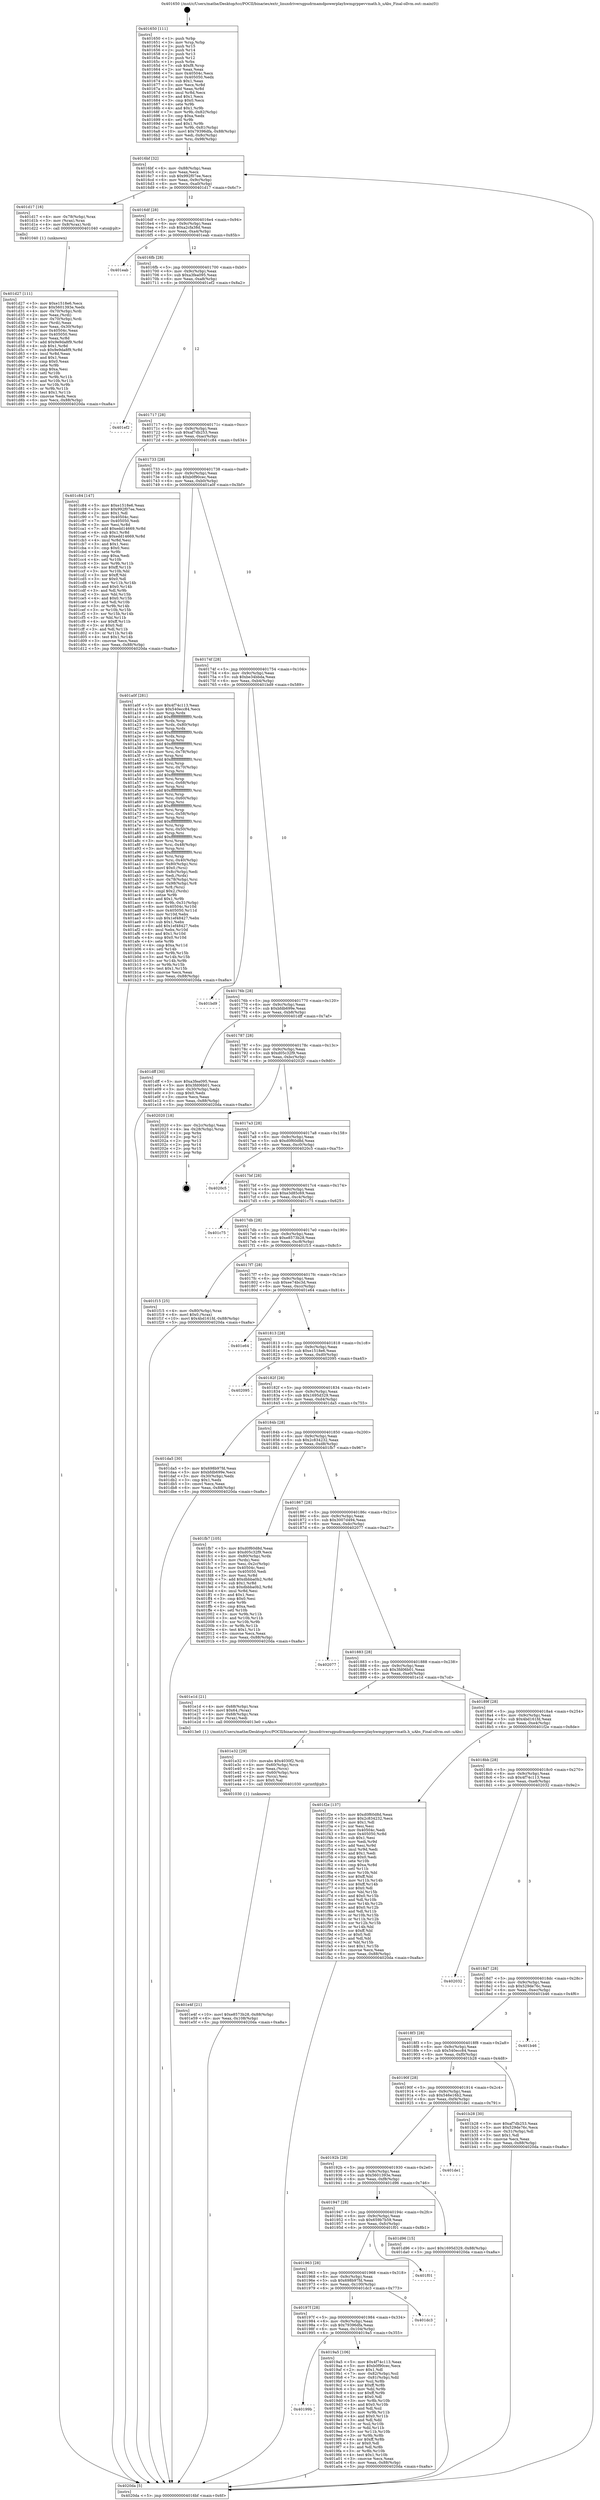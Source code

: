 digraph "0x401650" {
  label = "0x401650 (/mnt/c/Users/mathe/Desktop/tcc/POCII/binaries/extr_linuxdriversgpudrmamdpowerplayhwmgrppevvmath.h_uAbs_Final-ollvm.out::main(0))"
  labelloc = "t"
  node[shape=record]

  Entry [label="",width=0.3,height=0.3,shape=circle,fillcolor=black,style=filled]
  "0x4016bf" [label="{
     0x4016bf [32]\l
     | [instrs]\l
     &nbsp;&nbsp;0x4016bf \<+6\>: mov -0x88(%rbp),%eax\l
     &nbsp;&nbsp;0x4016c5 \<+2\>: mov %eax,%ecx\l
     &nbsp;&nbsp;0x4016c7 \<+6\>: sub $0x992f07ee,%ecx\l
     &nbsp;&nbsp;0x4016cd \<+6\>: mov %eax,-0x9c(%rbp)\l
     &nbsp;&nbsp;0x4016d3 \<+6\>: mov %ecx,-0xa0(%rbp)\l
     &nbsp;&nbsp;0x4016d9 \<+6\>: je 0000000000401d17 \<main+0x6c7\>\l
  }"]
  "0x401d17" [label="{
     0x401d17 [16]\l
     | [instrs]\l
     &nbsp;&nbsp;0x401d17 \<+4\>: mov -0x78(%rbp),%rax\l
     &nbsp;&nbsp;0x401d1b \<+3\>: mov (%rax),%rax\l
     &nbsp;&nbsp;0x401d1e \<+4\>: mov 0x8(%rax),%rdi\l
     &nbsp;&nbsp;0x401d22 \<+5\>: call 0000000000401040 \<atoi@plt\>\l
     | [calls]\l
     &nbsp;&nbsp;0x401040 \{1\} (unknown)\l
  }"]
  "0x4016df" [label="{
     0x4016df [28]\l
     | [instrs]\l
     &nbsp;&nbsp;0x4016df \<+5\>: jmp 00000000004016e4 \<main+0x94\>\l
     &nbsp;&nbsp;0x4016e4 \<+6\>: mov -0x9c(%rbp),%eax\l
     &nbsp;&nbsp;0x4016ea \<+5\>: sub $0xa2cfa38d,%eax\l
     &nbsp;&nbsp;0x4016ef \<+6\>: mov %eax,-0xa4(%rbp)\l
     &nbsp;&nbsp;0x4016f5 \<+6\>: je 0000000000401eab \<main+0x85b\>\l
  }"]
  Exit [label="",width=0.3,height=0.3,shape=circle,fillcolor=black,style=filled,peripheries=2]
  "0x401eab" [label="{
     0x401eab\l
  }", style=dashed]
  "0x4016fb" [label="{
     0x4016fb [28]\l
     | [instrs]\l
     &nbsp;&nbsp;0x4016fb \<+5\>: jmp 0000000000401700 \<main+0xb0\>\l
     &nbsp;&nbsp;0x401700 \<+6\>: mov -0x9c(%rbp),%eax\l
     &nbsp;&nbsp;0x401706 \<+5\>: sub $0xa3fea095,%eax\l
     &nbsp;&nbsp;0x40170b \<+6\>: mov %eax,-0xa8(%rbp)\l
     &nbsp;&nbsp;0x401711 \<+6\>: je 0000000000401ef2 \<main+0x8a2\>\l
  }"]
  "0x401e4f" [label="{
     0x401e4f [21]\l
     | [instrs]\l
     &nbsp;&nbsp;0x401e4f \<+10\>: movl $0xe8573b28,-0x88(%rbp)\l
     &nbsp;&nbsp;0x401e59 \<+6\>: mov %eax,-0x108(%rbp)\l
     &nbsp;&nbsp;0x401e5f \<+5\>: jmp 00000000004020da \<main+0xa8a\>\l
  }"]
  "0x401ef2" [label="{
     0x401ef2\l
  }", style=dashed]
  "0x401717" [label="{
     0x401717 [28]\l
     | [instrs]\l
     &nbsp;&nbsp;0x401717 \<+5\>: jmp 000000000040171c \<main+0xcc\>\l
     &nbsp;&nbsp;0x40171c \<+6\>: mov -0x9c(%rbp),%eax\l
     &nbsp;&nbsp;0x401722 \<+5\>: sub $0xaf7db253,%eax\l
     &nbsp;&nbsp;0x401727 \<+6\>: mov %eax,-0xac(%rbp)\l
     &nbsp;&nbsp;0x40172d \<+6\>: je 0000000000401c84 \<main+0x634\>\l
  }"]
  "0x401e32" [label="{
     0x401e32 [29]\l
     | [instrs]\l
     &nbsp;&nbsp;0x401e32 \<+10\>: movabs $0x4030f2,%rdi\l
     &nbsp;&nbsp;0x401e3c \<+4\>: mov -0x60(%rbp),%rcx\l
     &nbsp;&nbsp;0x401e40 \<+2\>: mov %eax,(%rcx)\l
     &nbsp;&nbsp;0x401e42 \<+4\>: mov -0x60(%rbp),%rcx\l
     &nbsp;&nbsp;0x401e46 \<+2\>: mov (%rcx),%esi\l
     &nbsp;&nbsp;0x401e48 \<+2\>: mov $0x0,%al\l
     &nbsp;&nbsp;0x401e4a \<+5\>: call 0000000000401030 \<printf@plt\>\l
     | [calls]\l
     &nbsp;&nbsp;0x401030 \{1\} (unknown)\l
  }"]
  "0x401c84" [label="{
     0x401c84 [147]\l
     | [instrs]\l
     &nbsp;&nbsp;0x401c84 \<+5\>: mov $0xe1518e6,%eax\l
     &nbsp;&nbsp;0x401c89 \<+5\>: mov $0x992f07ee,%ecx\l
     &nbsp;&nbsp;0x401c8e \<+2\>: mov $0x1,%dl\l
     &nbsp;&nbsp;0x401c90 \<+7\>: mov 0x40504c,%esi\l
     &nbsp;&nbsp;0x401c97 \<+7\>: mov 0x405050,%edi\l
     &nbsp;&nbsp;0x401c9e \<+3\>: mov %esi,%r8d\l
     &nbsp;&nbsp;0x401ca1 \<+7\>: add $0xedd14669,%r8d\l
     &nbsp;&nbsp;0x401ca8 \<+4\>: sub $0x1,%r8d\l
     &nbsp;&nbsp;0x401cac \<+7\>: sub $0xedd14669,%r8d\l
     &nbsp;&nbsp;0x401cb3 \<+4\>: imul %r8d,%esi\l
     &nbsp;&nbsp;0x401cb7 \<+3\>: and $0x1,%esi\l
     &nbsp;&nbsp;0x401cba \<+3\>: cmp $0x0,%esi\l
     &nbsp;&nbsp;0x401cbd \<+4\>: sete %r9b\l
     &nbsp;&nbsp;0x401cc1 \<+3\>: cmp $0xa,%edi\l
     &nbsp;&nbsp;0x401cc4 \<+4\>: setl %r10b\l
     &nbsp;&nbsp;0x401cc8 \<+3\>: mov %r9b,%r11b\l
     &nbsp;&nbsp;0x401ccb \<+4\>: xor $0xff,%r11b\l
     &nbsp;&nbsp;0x401ccf \<+3\>: mov %r10b,%bl\l
     &nbsp;&nbsp;0x401cd2 \<+3\>: xor $0xff,%bl\l
     &nbsp;&nbsp;0x401cd5 \<+3\>: xor $0x0,%dl\l
     &nbsp;&nbsp;0x401cd8 \<+3\>: mov %r11b,%r14b\l
     &nbsp;&nbsp;0x401cdb \<+4\>: and $0x0,%r14b\l
     &nbsp;&nbsp;0x401cdf \<+3\>: and %dl,%r9b\l
     &nbsp;&nbsp;0x401ce2 \<+3\>: mov %bl,%r15b\l
     &nbsp;&nbsp;0x401ce5 \<+4\>: and $0x0,%r15b\l
     &nbsp;&nbsp;0x401ce9 \<+3\>: and %dl,%r10b\l
     &nbsp;&nbsp;0x401cec \<+3\>: or %r9b,%r14b\l
     &nbsp;&nbsp;0x401cef \<+3\>: or %r10b,%r15b\l
     &nbsp;&nbsp;0x401cf2 \<+3\>: xor %r15b,%r14b\l
     &nbsp;&nbsp;0x401cf5 \<+3\>: or %bl,%r11b\l
     &nbsp;&nbsp;0x401cf8 \<+4\>: xor $0xff,%r11b\l
     &nbsp;&nbsp;0x401cfc \<+3\>: or $0x0,%dl\l
     &nbsp;&nbsp;0x401cff \<+3\>: and %dl,%r11b\l
     &nbsp;&nbsp;0x401d02 \<+3\>: or %r11b,%r14b\l
     &nbsp;&nbsp;0x401d05 \<+4\>: test $0x1,%r14b\l
     &nbsp;&nbsp;0x401d09 \<+3\>: cmovne %ecx,%eax\l
     &nbsp;&nbsp;0x401d0c \<+6\>: mov %eax,-0x88(%rbp)\l
     &nbsp;&nbsp;0x401d12 \<+5\>: jmp 00000000004020da \<main+0xa8a\>\l
  }"]
  "0x401733" [label="{
     0x401733 [28]\l
     | [instrs]\l
     &nbsp;&nbsp;0x401733 \<+5\>: jmp 0000000000401738 \<main+0xe8\>\l
     &nbsp;&nbsp;0x401738 \<+6\>: mov -0x9c(%rbp),%eax\l
     &nbsp;&nbsp;0x40173e \<+5\>: sub $0xb0f90cec,%eax\l
     &nbsp;&nbsp;0x401743 \<+6\>: mov %eax,-0xb0(%rbp)\l
     &nbsp;&nbsp;0x401749 \<+6\>: je 0000000000401a0f \<main+0x3bf\>\l
  }"]
  "0x401d27" [label="{
     0x401d27 [111]\l
     | [instrs]\l
     &nbsp;&nbsp;0x401d27 \<+5\>: mov $0xe1518e6,%ecx\l
     &nbsp;&nbsp;0x401d2c \<+5\>: mov $0x5601393e,%edx\l
     &nbsp;&nbsp;0x401d31 \<+4\>: mov -0x70(%rbp),%rdi\l
     &nbsp;&nbsp;0x401d35 \<+2\>: mov %eax,(%rdi)\l
     &nbsp;&nbsp;0x401d37 \<+4\>: mov -0x70(%rbp),%rdi\l
     &nbsp;&nbsp;0x401d3b \<+2\>: mov (%rdi),%eax\l
     &nbsp;&nbsp;0x401d3d \<+3\>: mov %eax,-0x30(%rbp)\l
     &nbsp;&nbsp;0x401d40 \<+7\>: mov 0x40504c,%eax\l
     &nbsp;&nbsp;0x401d47 \<+7\>: mov 0x405050,%esi\l
     &nbsp;&nbsp;0x401d4e \<+3\>: mov %eax,%r8d\l
     &nbsp;&nbsp;0x401d51 \<+7\>: add $0x9e9da8f9,%r8d\l
     &nbsp;&nbsp;0x401d58 \<+4\>: sub $0x1,%r8d\l
     &nbsp;&nbsp;0x401d5c \<+7\>: sub $0x9e9da8f9,%r8d\l
     &nbsp;&nbsp;0x401d63 \<+4\>: imul %r8d,%eax\l
     &nbsp;&nbsp;0x401d67 \<+3\>: and $0x1,%eax\l
     &nbsp;&nbsp;0x401d6a \<+3\>: cmp $0x0,%eax\l
     &nbsp;&nbsp;0x401d6d \<+4\>: sete %r9b\l
     &nbsp;&nbsp;0x401d71 \<+3\>: cmp $0xa,%esi\l
     &nbsp;&nbsp;0x401d74 \<+4\>: setl %r10b\l
     &nbsp;&nbsp;0x401d78 \<+3\>: mov %r9b,%r11b\l
     &nbsp;&nbsp;0x401d7b \<+3\>: and %r10b,%r11b\l
     &nbsp;&nbsp;0x401d7e \<+3\>: xor %r10b,%r9b\l
     &nbsp;&nbsp;0x401d81 \<+3\>: or %r9b,%r11b\l
     &nbsp;&nbsp;0x401d84 \<+4\>: test $0x1,%r11b\l
     &nbsp;&nbsp;0x401d88 \<+3\>: cmovne %edx,%ecx\l
     &nbsp;&nbsp;0x401d8b \<+6\>: mov %ecx,-0x88(%rbp)\l
     &nbsp;&nbsp;0x401d91 \<+5\>: jmp 00000000004020da \<main+0xa8a\>\l
  }"]
  "0x401a0f" [label="{
     0x401a0f [281]\l
     | [instrs]\l
     &nbsp;&nbsp;0x401a0f \<+5\>: mov $0x4f74c113,%eax\l
     &nbsp;&nbsp;0x401a14 \<+5\>: mov $0x540ecc84,%ecx\l
     &nbsp;&nbsp;0x401a19 \<+3\>: mov %rsp,%rdx\l
     &nbsp;&nbsp;0x401a1c \<+4\>: add $0xfffffffffffffff0,%rdx\l
     &nbsp;&nbsp;0x401a20 \<+3\>: mov %rdx,%rsp\l
     &nbsp;&nbsp;0x401a23 \<+4\>: mov %rdx,-0x80(%rbp)\l
     &nbsp;&nbsp;0x401a27 \<+3\>: mov %rsp,%rdx\l
     &nbsp;&nbsp;0x401a2a \<+4\>: add $0xfffffffffffffff0,%rdx\l
     &nbsp;&nbsp;0x401a2e \<+3\>: mov %rdx,%rsp\l
     &nbsp;&nbsp;0x401a31 \<+3\>: mov %rsp,%rsi\l
     &nbsp;&nbsp;0x401a34 \<+4\>: add $0xfffffffffffffff0,%rsi\l
     &nbsp;&nbsp;0x401a38 \<+3\>: mov %rsi,%rsp\l
     &nbsp;&nbsp;0x401a3b \<+4\>: mov %rsi,-0x78(%rbp)\l
     &nbsp;&nbsp;0x401a3f \<+3\>: mov %rsp,%rsi\l
     &nbsp;&nbsp;0x401a42 \<+4\>: add $0xfffffffffffffff0,%rsi\l
     &nbsp;&nbsp;0x401a46 \<+3\>: mov %rsi,%rsp\l
     &nbsp;&nbsp;0x401a49 \<+4\>: mov %rsi,-0x70(%rbp)\l
     &nbsp;&nbsp;0x401a4d \<+3\>: mov %rsp,%rsi\l
     &nbsp;&nbsp;0x401a50 \<+4\>: add $0xfffffffffffffff0,%rsi\l
     &nbsp;&nbsp;0x401a54 \<+3\>: mov %rsi,%rsp\l
     &nbsp;&nbsp;0x401a57 \<+4\>: mov %rsi,-0x68(%rbp)\l
     &nbsp;&nbsp;0x401a5b \<+3\>: mov %rsp,%rsi\l
     &nbsp;&nbsp;0x401a5e \<+4\>: add $0xfffffffffffffff0,%rsi\l
     &nbsp;&nbsp;0x401a62 \<+3\>: mov %rsi,%rsp\l
     &nbsp;&nbsp;0x401a65 \<+4\>: mov %rsi,-0x60(%rbp)\l
     &nbsp;&nbsp;0x401a69 \<+3\>: mov %rsp,%rsi\l
     &nbsp;&nbsp;0x401a6c \<+4\>: add $0xfffffffffffffff0,%rsi\l
     &nbsp;&nbsp;0x401a70 \<+3\>: mov %rsi,%rsp\l
     &nbsp;&nbsp;0x401a73 \<+4\>: mov %rsi,-0x58(%rbp)\l
     &nbsp;&nbsp;0x401a77 \<+3\>: mov %rsp,%rsi\l
     &nbsp;&nbsp;0x401a7a \<+4\>: add $0xfffffffffffffff0,%rsi\l
     &nbsp;&nbsp;0x401a7e \<+3\>: mov %rsi,%rsp\l
     &nbsp;&nbsp;0x401a81 \<+4\>: mov %rsi,-0x50(%rbp)\l
     &nbsp;&nbsp;0x401a85 \<+3\>: mov %rsp,%rsi\l
     &nbsp;&nbsp;0x401a88 \<+4\>: add $0xfffffffffffffff0,%rsi\l
     &nbsp;&nbsp;0x401a8c \<+3\>: mov %rsi,%rsp\l
     &nbsp;&nbsp;0x401a8f \<+4\>: mov %rsi,-0x48(%rbp)\l
     &nbsp;&nbsp;0x401a93 \<+3\>: mov %rsp,%rsi\l
     &nbsp;&nbsp;0x401a96 \<+4\>: add $0xfffffffffffffff0,%rsi\l
     &nbsp;&nbsp;0x401a9a \<+3\>: mov %rsi,%rsp\l
     &nbsp;&nbsp;0x401a9d \<+4\>: mov %rsi,-0x40(%rbp)\l
     &nbsp;&nbsp;0x401aa1 \<+4\>: mov -0x80(%rbp),%rsi\l
     &nbsp;&nbsp;0x401aa5 \<+6\>: movl $0x0,(%rsi)\l
     &nbsp;&nbsp;0x401aab \<+6\>: mov -0x8c(%rbp),%edi\l
     &nbsp;&nbsp;0x401ab1 \<+2\>: mov %edi,(%rdx)\l
     &nbsp;&nbsp;0x401ab3 \<+4\>: mov -0x78(%rbp),%rsi\l
     &nbsp;&nbsp;0x401ab7 \<+7\>: mov -0x98(%rbp),%r8\l
     &nbsp;&nbsp;0x401abe \<+3\>: mov %r8,(%rsi)\l
     &nbsp;&nbsp;0x401ac1 \<+3\>: cmpl $0x2,(%rdx)\l
     &nbsp;&nbsp;0x401ac4 \<+4\>: setne %r9b\l
     &nbsp;&nbsp;0x401ac8 \<+4\>: and $0x1,%r9b\l
     &nbsp;&nbsp;0x401acc \<+4\>: mov %r9b,-0x31(%rbp)\l
     &nbsp;&nbsp;0x401ad0 \<+8\>: mov 0x40504c,%r10d\l
     &nbsp;&nbsp;0x401ad8 \<+8\>: mov 0x405050,%r11d\l
     &nbsp;&nbsp;0x401ae0 \<+3\>: mov %r10d,%ebx\l
     &nbsp;&nbsp;0x401ae3 \<+6\>: sub $0x1ef48427,%ebx\l
     &nbsp;&nbsp;0x401ae9 \<+3\>: sub $0x1,%ebx\l
     &nbsp;&nbsp;0x401aec \<+6\>: add $0x1ef48427,%ebx\l
     &nbsp;&nbsp;0x401af2 \<+4\>: imul %ebx,%r10d\l
     &nbsp;&nbsp;0x401af6 \<+4\>: and $0x1,%r10d\l
     &nbsp;&nbsp;0x401afa \<+4\>: cmp $0x0,%r10d\l
     &nbsp;&nbsp;0x401afe \<+4\>: sete %r9b\l
     &nbsp;&nbsp;0x401b02 \<+4\>: cmp $0xa,%r11d\l
     &nbsp;&nbsp;0x401b06 \<+4\>: setl %r14b\l
     &nbsp;&nbsp;0x401b0a \<+3\>: mov %r9b,%r15b\l
     &nbsp;&nbsp;0x401b0d \<+3\>: and %r14b,%r15b\l
     &nbsp;&nbsp;0x401b10 \<+3\>: xor %r14b,%r9b\l
     &nbsp;&nbsp;0x401b13 \<+3\>: or %r9b,%r15b\l
     &nbsp;&nbsp;0x401b16 \<+4\>: test $0x1,%r15b\l
     &nbsp;&nbsp;0x401b1a \<+3\>: cmovne %ecx,%eax\l
     &nbsp;&nbsp;0x401b1d \<+6\>: mov %eax,-0x88(%rbp)\l
     &nbsp;&nbsp;0x401b23 \<+5\>: jmp 00000000004020da \<main+0xa8a\>\l
  }"]
  "0x40174f" [label="{
     0x40174f [28]\l
     | [instrs]\l
     &nbsp;&nbsp;0x40174f \<+5\>: jmp 0000000000401754 \<main+0x104\>\l
     &nbsp;&nbsp;0x401754 \<+6\>: mov -0x9c(%rbp),%eax\l
     &nbsp;&nbsp;0x40175a \<+5\>: sub $0xbe34bbda,%eax\l
     &nbsp;&nbsp;0x40175f \<+6\>: mov %eax,-0xb4(%rbp)\l
     &nbsp;&nbsp;0x401765 \<+6\>: je 0000000000401bd9 \<main+0x589\>\l
  }"]
  "0x401650" [label="{
     0x401650 [111]\l
     | [instrs]\l
     &nbsp;&nbsp;0x401650 \<+1\>: push %rbp\l
     &nbsp;&nbsp;0x401651 \<+3\>: mov %rsp,%rbp\l
     &nbsp;&nbsp;0x401654 \<+2\>: push %r15\l
     &nbsp;&nbsp;0x401656 \<+2\>: push %r14\l
     &nbsp;&nbsp;0x401658 \<+2\>: push %r13\l
     &nbsp;&nbsp;0x40165a \<+2\>: push %r12\l
     &nbsp;&nbsp;0x40165c \<+1\>: push %rbx\l
     &nbsp;&nbsp;0x40165d \<+7\>: sub $0xf8,%rsp\l
     &nbsp;&nbsp;0x401664 \<+2\>: xor %eax,%eax\l
     &nbsp;&nbsp;0x401666 \<+7\>: mov 0x40504c,%ecx\l
     &nbsp;&nbsp;0x40166d \<+7\>: mov 0x405050,%edx\l
     &nbsp;&nbsp;0x401674 \<+3\>: sub $0x1,%eax\l
     &nbsp;&nbsp;0x401677 \<+3\>: mov %ecx,%r8d\l
     &nbsp;&nbsp;0x40167a \<+3\>: add %eax,%r8d\l
     &nbsp;&nbsp;0x40167d \<+4\>: imul %r8d,%ecx\l
     &nbsp;&nbsp;0x401681 \<+3\>: and $0x1,%ecx\l
     &nbsp;&nbsp;0x401684 \<+3\>: cmp $0x0,%ecx\l
     &nbsp;&nbsp;0x401687 \<+4\>: sete %r9b\l
     &nbsp;&nbsp;0x40168b \<+4\>: and $0x1,%r9b\l
     &nbsp;&nbsp;0x40168f \<+7\>: mov %r9b,-0x82(%rbp)\l
     &nbsp;&nbsp;0x401696 \<+3\>: cmp $0xa,%edx\l
     &nbsp;&nbsp;0x401699 \<+4\>: setl %r9b\l
     &nbsp;&nbsp;0x40169d \<+4\>: and $0x1,%r9b\l
     &nbsp;&nbsp;0x4016a1 \<+7\>: mov %r9b,-0x81(%rbp)\l
     &nbsp;&nbsp;0x4016a8 \<+10\>: movl $0x79396dfa,-0x88(%rbp)\l
     &nbsp;&nbsp;0x4016b2 \<+6\>: mov %edi,-0x8c(%rbp)\l
     &nbsp;&nbsp;0x4016b8 \<+7\>: mov %rsi,-0x98(%rbp)\l
  }"]
  "0x401bd9" [label="{
     0x401bd9\l
  }", style=dashed]
  "0x40176b" [label="{
     0x40176b [28]\l
     | [instrs]\l
     &nbsp;&nbsp;0x40176b \<+5\>: jmp 0000000000401770 \<main+0x120\>\l
     &nbsp;&nbsp;0x401770 \<+6\>: mov -0x9c(%rbp),%eax\l
     &nbsp;&nbsp;0x401776 \<+5\>: sub $0xbfdb699e,%eax\l
     &nbsp;&nbsp;0x40177b \<+6\>: mov %eax,-0xb8(%rbp)\l
     &nbsp;&nbsp;0x401781 \<+6\>: je 0000000000401dff \<main+0x7af\>\l
  }"]
  "0x4020da" [label="{
     0x4020da [5]\l
     | [instrs]\l
     &nbsp;&nbsp;0x4020da \<+5\>: jmp 00000000004016bf \<main+0x6f\>\l
  }"]
  "0x401dff" [label="{
     0x401dff [30]\l
     | [instrs]\l
     &nbsp;&nbsp;0x401dff \<+5\>: mov $0xa3fea095,%eax\l
     &nbsp;&nbsp;0x401e04 \<+5\>: mov $0x3fd06b01,%ecx\l
     &nbsp;&nbsp;0x401e09 \<+3\>: mov -0x30(%rbp),%edx\l
     &nbsp;&nbsp;0x401e0c \<+3\>: cmp $0x0,%edx\l
     &nbsp;&nbsp;0x401e0f \<+3\>: cmove %ecx,%eax\l
     &nbsp;&nbsp;0x401e12 \<+6\>: mov %eax,-0x88(%rbp)\l
     &nbsp;&nbsp;0x401e18 \<+5\>: jmp 00000000004020da \<main+0xa8a\>\l
  }"]
  "0x401787" [label="{
     0x401787 [28]\l
     | [instrs]\l
     &nbsp;&nbsp;0x401787 \<+5\>: jmp 000000000040178c \<main+0x13c\>\l
     &nbsp;&nbsp;0x40178c \<+6\>: mov -0x9c(%rbp),%eax\l
     &nbsp;&nbsp;0x401792 \<+5\>: sub $0xd05c32f9,%eax\l
     &nbsp;&nbsp;0x401797 \<+6\>: mov %eax,-0xbc(%rbp)\l
     &nbsp;&nbsp;0x40179d \<+6\>: je 0000000000402020 \<main+0x9d0\>\l
  }"]
  "0x40199b" [label="{
     0x40199b\l
  }", style=dashed]
  "0x402020" [label="{
     0x402020 [18]\l
     | [instrs]\l
     &nbsp;&nbsp;0x402020 \<+3\>: mov -0x2c(%rbp),%eax\l
     &nbsp;&nbsp;0x402023 \<+4\>: lea -0x28(%rbp),%rsp\l
     &nbsp;&nbsp;0x402027 \<+1\>: pop %rbx\l
     &nbsp;&nbsp;0x402028 \<+2\>: pop %r12\l
     &nbsp;&nbsp;0x40202a \<+2\>: pop %r13\l
     &nbsp;&nbsp;0x40202c \<+2\>: pop %r14\l
     &nbsp;&nbsp;0x40202e \<+2\>: pop %r15\l
     &nbsp;&nbsp;0x402030 \<+1\>: pop %rbp\l
     &nbsp;&nbsp;0x402031 \<+1\>: ret\l
  }"]
  "0x4017a3" [label="{
     0x4017a3 [28]\l
     | [instrs]\l
     &nbsp;&nbsp;0x4017a3 \<+5\>: jmp 00000000004017a8 \<main+0x158\>\l
     &nbsp;&nbsp;0x4017a8 \<+6\>: mov -0x9c(%rbp),%eax\l
     &nbsp;&nbsp;0x4017ae \<+5\>: sub $0xd0f60d8d,%eax\l
     &nbsp;&nbsp;0x4017b3 \<+6\>: mov %eax,-0xc0(%rbp)\l
     &nbsp;&nbsp;0x4017b9 \<+6\>: je 00000000004020c5 \<main+0xa75\>\l
  }"]
  "0x4019a5" [label="{
     0x4019a5 [106]\l
     | [instrs]\l
     &nbsp;&nbsp;0x4019a5 \<+5\>: mov $0x4f74c113,%eax\l
     &nbsp;&nbsp;0x4019aa \<+5\>: mov $0xb0f90cec,%ecx\l
     &nbsp;&nbsp;0x4019af \<+2\>: mov $0x1,%dl\l
     &nbsp;&nbsp;0x4019b1 \<+7\>: mov -0x82(%rbp),%sil\l
     &nbsp;&nbsp;0x4019b8 \<+7\>: mov -0x81(%rbp),%dil\l
     &nbsp;&nbsp;0x4019bf \<+3\>: mov %sil,%r8b\l
     &nbsp;&nbsp;0x4019c2 \<+4\>: xor $0xff,%r8b\l
     &nbsp;&nbsp;0x4019c6 \<+3\>: mov %dil,%r9b\l
     &nbsp;&nbsp;0x4019c9 \<+4\>: xor $0xff,%r9b\l
     &nbsp;&nbsp;0x4019cd \<+3\>: xor $0x0,%dl\l
     &nbsp;&nbsp;0x4019d0 \<+3\>: mov %r8b,%r10b\l
     &nbsp;&nbsp;0x4019d3 \<+4\>: and $0x0,%r10b\l
     &nbsp;&nbsp;0x4019d7 \<+3\>: and %dl,%sil\l
     &nbsp;&nbsp;0x4019da \<+3\>: mov %r9b,%r11b\l
     &nbsp;&nbsp;0x4019dd \<+4\>: and $0x0,%r11b\l
     &nbsp;&nbsp;0x4019e1 \<+3\>: and %dl,%dil\l
     &nbsp;&nbsp;0x4019e4 \<+3\>: or %sil,%r10b\l
     &nbsp;&nbsp;0x4019e7 \<+3\>: or %dil,%r11b\l
     &nbsp;&nbsp;0x4019ea \<+3\>: xor %r11b,%r10b\l
     &nbsp;&nbsp;0x4019ed \<+3\>: or %r9b,%r8b\l
     &nbsp;&nbsp;0x4019f0 \<+4\>: xor $0xff,%r8b\l
     &nbsp;&nbsp;0x4019f4 \<+3\>: or $0x0,%dl\l
     &nbsp;&nbsp;0x4019f7 \<+3\>: and %dl,%r8b\l
     &nbsp;&nbsp;0x4019fa \<+3\>: or %r8b,%r10b\l
     &nbsp;&nbsp;0x4019fd \<+4\>: test $0x1,%r10b\l
     &nbsp;&nbsp;0x401a01 \<+3\>: cmovne %ecx,%eax\l
     &nbsp;&nbsp;0x401a04 \<+6\>: mov %eax,-0x88(%rbp)\l
     &nbsp;&nbsp;0x401a0a \<+5\>: jmp 00000000004020da \<main+0xa8a\>\l
  }"]
  "0x4020c5" [label="{
     0x4020c5\l
  }", style=dashed]
  "0x4017bf" [label="{
     0x4017bf [28]\l
     | [instrs]\l
     &nbsp;&nbsp;0x4017bf \<+5\>: jmp 00000000004017c4 \<main+0x174\>\l
     &nbsp;&nbsp;0x4017c4 \<+6\>: mov -0x9c(%rbp),%eax\l
     &nbsp;&nbsp;0x4017ca \<+5\>: sub $0xe3d85c69,%eax\l
     &nbsp;&nbsp;0x4017cf \<+6\>: mov %eax,-0xc4(%rbp)\l
     &nbsp;&nbsp;0x4017d5 \<+6\>: je 0000000000401c75 \<main+0x625\>\l
  }"]
  "0x40197f" [label="{
     0x40197f [28]\l
     | [instrs]\l
     &nbsp;&nbsp;0x40197f \<+5\>: jmp 0000000000401984 \<main+0x334\>\l
     &nbsp;&nbsp;0x401984 \<+6\>: mov -0x9c(%rbp),%eax\l
     &nbsp;&nbsp;0x40198a \<+5\>: sub $0x79396dfa,%eax\l
     &nbsp;&nbsp;0x40198f \<+6\>: mov %eax,-0x104(%rbp)\l
     &nbsp;&nbsp;0x401995 \<+6\>: je 00000000004019a5 \<main+0x355\>\l
  }"]
  "0x401c75" [label="{
     0x401c75\l
  }", style=dashed]
  "0x4017db" [label="{
     0x4017db [28]\l
     | [instrs]\l
     &nbsp;&nbsp;0x4017db \<+5\>: jmp 00000000004017e0 \<main+0x190\>\l
     &nbsp;&nbsp;0x4017e0 \<+6\>: mov -0x9c(%rbp),%eax\l
     &nbsp;&nbsp;0x4017e6 \<+5\>: sub $0xe8573b28,%eax\l
     &nbsp;&nbsp;0x4017eb \<+6\>: mov %eax,-0xc8(%rbp)\l
     &nbsp;&nbsp;0x4017f1 \<+6\>: je 0000000000401f15 \<main+0x8c5\>\l
  }"]
  "0x401dc3" [label="{
     0x401dc3\l
  }", style=dashed]
  "0x401f15" [label="{
     0x401f15 [25]\l
     | [instrs]\l
     &nbsp;&nbsp;0x401f15 \<+4\>: mov -0x80(%rbp),%rax\l
     &nbsp;&nbsp;0x401f19 \<+6\>: movl $0x0,(%rax)\l
     &nbsp;&nbsp;0x401f1f \<+10\>: movl $0x4bd161fd,-0x88(%rbp)\l
     &nbsp;&nbsp;0x401f29 \<+5\>: jmp 00000000004020da \<main+0xa8a\>\l
  }"]
  "0x4017f7" [label="{
     0x4017f7 [28]\l
     | [instrs]\l
     &nbsp;&nbsp;0x4017f7 \<+5\>: jmp 00000000004017fc \<main+0x1ac\>\l
     &nbsp;&nbsp;0x4017fc \<+6\>: mov -0x9c(%rbp),%eax\l
     &nbsp;&nbsp;0x401802 \<+5\>: sub $0xee74bc3d,%eax\l
     &nbsp;&nbsp;0x401807 \<+6\>: mov %eax,-0xcc(%rbp)\l
     &nbsp;&nbsp;0x40180d \<+6\>: je 0000000000401e64 \<main+0x814\>\l
  }"]
  "0x401963" [label="{
     0x401963 [28]\l
     | [instrs]\l
     &nbsp;&nbsp;0x401963 \<+5\>: jmp 0000000000401968 \<main+0x318\>\l
     &nbsp;&nbsp;0x401968 \<+6\>: mov -0x9c(%rbp),%eax\l
     &nbsp;&nbsp;0x40196e \<+5\>: sub $0x698b97fd,%eax\l
     &nbsp;&nbsp;0x401973 \<+6\>: mov %eax,-0x100(%rbp)\l
     &nbsp;&nbsp;0x401979 \<+6\>: je 0000000000401dc3 \<main+0x773\>\l
  }"]
  "0x401e64" [label="{
     0x401e64\l
  }", style=dashed]
  "0x401813" [label="{
     0x401813 [28]\l
     | [instrs]\l
     &nbsp;&nbsp;0x401813 \<+5\>: jmp 0000000000401818 \<main+0x1c8\>\l
     &nbsp;&nbsp;0x401818 \<+6\>: mov -0x9c(%rbp),%eax\l
     &nbsp;&nbsp;0x40181e \<+5\>: sub $0xe1518e6,%eax\l
     &nbsp;&nbsp;0x401823 \<+6\>: mov %eax,-0xd0(%rbp)\l
     &nbsp;&nbsp;0x401829 \<+6\>: je 0000000000402095 \<main+0xa45\>\l
  }"]
  "0x401f01" [label="{
     0x401f01\l
  }", style=dashed]
  "0x402095" [label="{
     0x402095\l
  }", style=dashed]
  "0x40182f" [label="{
     0x40182f [28]\l
     | [instrs]\l
     &nbsp;&nbsp;0x40182f \<+5\>: jmp 0000000000401834 \<main+0x1e4\>\l
     &nbsp;&nbsp;0x401834 \<+6\>: mov -0x9c(%rbp),%eax\l
     &nbsp;&nbsp;0x40183a \<+5\>: sub $0x1695d329,%eax\l
     &nbsp;&nbsp;0x40183f \<+6\>: mov %eax,-0xd4(%rbp)\l
     &nbsp;&nbsp;0x401845 \<+6\>: je 0000000000401da5 \<main+0x755\>\l
  }"]
  "0x401947" [label="{
     0x401947 [28]\l
     | [instrs]\l
     &nbsp;&nbsp;0x401947 \<+5\>: jmp 000000000040194c \<main+0x2fc\>\l
     &nbsp;&nbsp;0x40194c \<+6\>: mov -0x9c(%rbp),%eax\l
     &nbsp;&nbsp;0x401952 \<+5\>: sub $0x659b7b59,%eax\l
     &nbsp;&nbsp;0x401957 \<+6\>: mov %eax,-0xfc(%rbp)\l
     &nbsp;&nbsp;0x40195d \<+6\>: je 0000000000401f01 \<main+0x8b1\>\l
  }"]
  "0x401da5" [label="{
     0x401da5 [30]\l
     | [instrs]\l
     &nbsp;&nbsp;0x401da5 \<+5\>: mov $0x698b97fd,%eax\l
     &nbsp;&nbsp;0x401daa \<+5\>: mov $0xbfdb699e,%ecx\l
     &nbsp;&nbsp;0x401daf \<+3\>: mov -0x30(%rbp),%edx\l
     &nbsp;&nbsp;0x401db2 \<+3\>: cmp $0x1,%edx\l
     &nbsp;&nbsp;0x401db5 \<+3\>: cmovl %ecx,%eax\l
     &nbsp;&nbsp;0x401db8 \<+6\>: mov %eax,-0x88(%rbp)\l
     &nbsp;&nbsp;0x401dbe \<+5\>: jmp 00000000004020da \<main+0xa8a\>\l
  }"]
  "0x40184b" [label="{
     0x40184b [28]\l
     | [instrs]\l
     &nbsp;&nbsp;0x40184b \<+5\>: jmp 0000000000401850 \<main+0x200\>\l
     &nbsp;&nbsp;0x401850 \<+6\>: mov -0x9c(%rbp),%eax\l
     &nbsp;&nbsp;0x401856 \<+5\>: sub $0x2c834232,%eax\l
     &nbsp;&nbsp;0x40185b \<+6\>: mov %eax,-0xd8(%rbp)\l
     &nbsp;&nbsp;0x401861 \<+6\>: je 0000000000401fb7 \<main+0x967\>\l
  }"]
  "0x401d96" [label="{
     0x401d96 [15]\l
     | [instrs]\l
     &nbsp;&nbsp;0x401d96 \<+10\>: movl $0x1695d329,-0x88(%rbp)\l
     &nbsp;&nbsp;0x401da0 \<+5\>: jmp 00000000004020da \<main+0xa8a\>\l
  }"]
  "0x401fb7" [label="{
     0x401fb7 [105]\l
     | [instrs]\l
     &nbsp;&nbsp;0x401fb7 \<+5\>: mov $0xd0f60d8d,%eax\l
     &nbsp;&nbsp;0x401fbc \<+5\>: mov $0xd05c32f9,%ecx\l
     &nbsp;&nbsp;0x401fc1 \<+4\>: mov -0x80(%rbp),%rdx\l
     &nbsp;&nbsp;0x401fc5 \<+2\>: mov (%rdx),%esi\l
     &nbsp;&nbsp;0x401fc7 \<+3\>: mov %esi,-0x2c(%rbp)\l
     &nbsp;&nbsp;0x401fca \<+7\>: mov 0x40504c,%esi\l
     &nbsp;&nbsp;0x401fd1 \<+7\>: mov 0x405050,%edi\l
     &nbsp;&nbsp;0x401fd8 \<+3\>: mov %esi,%r8d\l
     &nbsp;&nbsp;0x401fdb \<+7\>: add $0xdbbba0b2,%r8d\l
     &nbsp;&nbsp;0x401fe2 \<+4\>: sub $0x1,%r8d\l
     &nbsp;&nbsp;0x401fe6 \<+7\>: sub $0xdbbba0b2,%r8d\l
     &nbsp;&nbsp;0x401fed \<+4\>: imul %r8d,%esi\l
     &nbsp;&nbsp;0x401ff1 \<+3\>: and $0x1,%esi\l
     &nbsp;&nbsp;0x401ff4 \<+3\>: cmp $0x0,%esi\l
     &nbsp;&nbsp;0x401ff7 \<+4\>: sete %r9b\l
     &nbsp;&nbsp;0x401ffb \<+3\>: cmp $0xa,%edi\l
     &nbsp;&nbsp;0x401ffe \<+4\>: setl %r10b\l
     &nbsp;&nbsp;0x402002 \<+3\>: mov %r9b,%r11b\l
     &nbsp;&nbsp;0x402005 \<+3\>: and %r10b,%r11b\l
     &nbsp;&nbsp;0x402008 \<+3\>: xor %r10b,%r9b\l
     &nbsp;&nbsp;0x40200b \<+3\>: or %r9b,%r11b\l
     &nbsp;&nbsp;0x40200e \<+4\>: test $0x1,%r11b\l
     &nbsp;&nbsp;0x402012 \<+3\>: cmovne %ecx,%eax\l
     &nbsp;&nbsp;0x402015 \<+6\>: mov %eax,-0x88(%rbp)\l
     &nbsp;&nbsp;0x40201b \<+5\>: jmp 00000000004020da \<main+0xa8a\>\l
  }"]
  "0x401867" [label="{
     0x401867 [28]\l
     | [instrs]\l
     &nbsp;&nbsp;0x401867 \<+5\>: jmp 000000000040186c \<main+0x21c\>\l
     &nbsp;&nbsp;0x40186c \<+6\>: mov -0x9c(%rbp),%eax\l
     &nbsp;&nbsp;0x401872 \<+5\>: sub $0x3007d494,%eax\l
     &nbsp;&nbsp;0x401877 \<+6\>: mov %eax,-0xdc(%rbp)\l
     &nbsp;&nbsp;0x40187d \<+6\>: je 0000000000402077 \<main+0xa27\>\l
  }"]
  "0x40192b" [label="{
     0x40192b [28]\l
     | [instrs]\l
     &nbsp;&nbsp;0x40192b \<+5\>: jmp 0000000000401930 \<main+0x2e0\>\l
     &nbsp;&nbsp;0x401930 \<+6\>: mov -0x9c(%rbp),%eax\l
     &nbsp;&nbsp;0x401936 \<+5\>: sub $0x5601393e,%eax\l
     &nbsp;&nbsp;0x40193b \<+6\>: mov %eax,-0xf8(%rbp)\l
     &nbsp;&nbsp;0x401941 \<+6\>: je 0000000000401d96 \<main+0x746\>\l
  }"]
  "0x402077" [label="{
     0x402077\l
  }", style=dashed]
  "0x401883" [label="{
     0x401883 [28]\l
     | [instrs]\l
     &nbsp;&nbsp;0x401883 \<+5\>: jmp 0000000000401888 \<main+0x238\>\l
     &nbsp;&nbsp;0x401888 \<+6\>: mov -0x9c(%rbp),%eax\l
     &nbsp;&nbsp;0x40188e \<+5\>: sub $0x3fd06b01,%eax\l
     &nbsp;&nbsp;0x401893 \<+6\>: mov %eax,-0xe0(%rbp)\l
     &nbsp;&nbsp;0x401899 \<+6\>: je 0000000000401e1d \<main+0x7cd\>\l
  }"]
  "0x401de1" [label="{
     0x401de1\l
  }", style=dashed]
  "0x401e1d" [label="{
     0x401e1d [21]\l
     | [instrs]\l
     &nbsp;&nbsp;0x401e1d \<+4\>: mov -0x68(%rbp),%rax\l
     &nbsp;&nbsp;0x401e21 \<+6\>: movl $0x64,(%rax)\l
     &nbsp;&nbsp;0x401e27 \<+4\>: mov -0x68(%rbp),%rax\l
     &nbsp;&nbsp;0x401e2b \<+2\>: mov (%rax),%edi\l
     &nbsp;&nbsp;0x401e2d \<+5\>: call 00000000004013e0 \<uAbs\>\l
     | [calls]\l
     &nbsp;&nbsp;0x4013e0 \{1\} (/mnt/c/Users/mathe/Desktop/tcc/POCII/binaries/extr_linuxdriversgpudrmamdpowerplayhwmgrppevvmath.h_uAbs_Final-ollvm.out::uAbs)\l
  }"]
  "0x40189f" [label="{
     0x40189f [28]\l
     | [instrs]\l
     &nbsp;&nbsp;0x40189f \<+5\>: jmp 00000000004018a4 \<main+0x254\>\l
     &nbsp;&nbsp;0x4018a4 \<+6\>: mov -0x9c(%rbp),%eax\l
     &nbsp;&nbsp;0x4018aa \<+5\>: sub $0x4bd161fd,%eax\l
     &nbsp;&nbsp;0x4018af \<+6\>: mov %eax,-0xe4(%rbp)\l
     &nbsp;&nbsp;0x4018b5 \<+6\>: je 0000000000401f2e \<main+0x8de\>\l
  }"]
  "0x40190f" [label="{
     0x40190f [28]\l
     | [instrs]\l
     &nbsp;&nbsp;0x40190f \<+5\>: jmp 0000000000401914 \<main+0x2c4\>\l
     &nbsp;&nbsp;0x401914 \<+6\>: mov -0x9c(%rbp),%eax\l
     &nbsp;&nbsp;0x40191a \<+5\>: sub $0x546e16b2,%eax\l
     &nbsp;&nbsp;0x40191f \<+6\>: mov %eax,-0xf4(%rbp)\l
     &nbsp;&nbsp;0x401925 \<+6\>: je 0000000000401de1 \<main+0x791\>\l
  }"]
  "0x401f2e" [label="{
     0x401f2e [137]\l
     | [instrs]\l
     &nbsp;&nbsp;0x401f2e \<+5\>: mov $0xd0f60d8d,%eax\l
     &nbsp;&nbsp;0x401f33 \<+5\>: mov $0x2c834232,%ecx\l
     &nbsp;&nbsp;0x401f38 \<+2\>: mov $0x1,%dl\l
     &nbsp;&nbsp;0x401f3a \<+2\>: xor %esi,%esi\l
     &nbsp;&nbsp;0x401f3c \<+7\>: mov 0x40504c,%edi\l
     &nbsp;&nbsp;0x401f43 \<+8\>: mov 0x405050,%r8d\l
     &nbsp;&nbsp;0x401f4b \<+3\>: sub $0x1,%esi\l
     &nbsp;&nbsp;0x401f4e \<+3\>: mov %edi,%r9d\l
     &nbsp;&nbsp;0x401f51 \<+3\>: add %esi,%r9d\l
     &nbsp;&nbsp;0x401f54 \<+4\>: imul %r9d,%edi\l
     &nbsp;&nbsp;0x401f58 \<+3\>: and $0x1,%edi\l
     &nbsp;&nbsp;0x401f5b \<+3\>: cmp $0x0,%edi\l
     &nbsp;&nbsp;0x401f5e \<+4\>: sete %r10b\l
     &nbsp;&nbsp;0x401f62 \<+4\>: cmp $0xa,%r8d\l
     &nbsp;&nbsp;0x401f66 \<+4\>: setl %r11b\l
     &nbsp;&nbsp;0x401f6a \<+3\>: mov %r10b,%bl\l
     &nbsp;&nbsp;0x401f6d \<+3\>: xor $0xff,%bl\l
     &nbsp;&nbsp;0x401f70 \<+3\>: mov %r11b,%r14b\l
     &nbsp;&nbsp;0x401f73 \<+4\>: xor $0xff,%r14b\l
     &nbsp;&nbsp;0x401f77 \<+3\>: xor $0x0,%dl\l
     &nbsp;&nbsp;0x401f7a \<+3\>: mov %bl,%r15b\l
     &nbsp;&nbsp;0x401f7d \<+4\>: and $0x0,%r15b\l
     &nbsp;&nbsp;0x401f81 \<+3\>: and %dl,%r10b\l
     &nbsp;&nbsp;0x401f84 \<+3\>: mov %r14b,%r12b\l
     &nbsp;&nbsp;0x401f87 \<+4\>: and $0x0,%r12b\l
     &nbsp;&nbsp;0x401f8b \<+3\>: and %dl,%r11b\l
     &nbsp;&nbsp;0x401f8e \<+3\>: or %r10b,%r15b\l
     &nbsp;&nbsp;0x401f91 \<+3\>: or %r11b,%r12b\l
     &nbsp;&nbsp;0x401f94 \<+3\>: xor %r12b,%r15b\l
     &nbsp;&nbsp;0x401f97 \<+3\>: or %r14b,%bl\l
     &nbsp;&nbsp;0x401f9a \<+3\>: xor $0xff,%bl\l
     &nbsp;&nbsp;0x401f9d \<+3\>: or $0x0,%dl\l
     &nbsp;&nbsp;0x401fa0 \<+2\>: and %dl,%bl\l
     &nbsp;&nbsp;0x401fa2 \<+3\>: or %bl,%r15b\l
     &nbsp;&nbsp;0x401fa5 \<+4\>: test $0x1,%r15b\l
     &nbsp;&nbsp;0x401fa9 \<+3\>: cmovne %ecx,%eax\l
     &nbsp;&nbsp;0x401fac \<+6\>: mov %eax,-0x88(%rbp)\l
     &nbsp;&nbsp;0x401fb2 \<+5\>: jmp 00000000004020da \<main+0xa8a\>\l
  }"]
  "0x4018bb" [label="{
     0x4018bb [28]\l
     | [instrs]\l
     &nbsp;&nbsp;0x4018bb \<+5\>: jmp 00000000004018c0 \<main+0x270\>\l
     &nbsp;&nbsp;0x4018c0 \<+6\>: mov -0x9c(%rbp),%eax\l
     &nbsp;&nbsp;0x4018c6 \<+5\>: sub $0x4f74c113,%eax\l
     &nbsp;&nbsp;0x4018cb \<+6\>: mov %eax,-0xe8(%rbp)\l
     &nbsp;&nbsp;0x4018d1 \<+6\>: je 0000000000402032 \<main+0x9e2\>\l
  }"]
  "0x401b28" [label="{
     0x401b28 [30]\l
     | [instrs]\l
     &nbsp;&nbsp;0x401b28 \<+5\>: mov $0xaf7db253,%eax\l
     &nbsp;&nbsp;0x401b2d \<+5\>: mov $0x529de76c,%ecx\l
     &nbsp;&nbsp;0x401b32 \<+3\>: mov -0x31(%rbp),%dl\l
     &nbsp;&nbsp;0x401b35 \<+3\>: test $0x1,%dl\l
     &nbsp;&nbsp;0x401b38 \<+3\>: cmovne %ecx,%eax\l
     &nbsp;&nbsp;0x401b3b \<+6\>: mov %eax,-0x88(%rbp)\l
     &nbsp;&nbsp;0x401b41 \<+5\>: jmp 00000000004020da \<main+0xa8a\>\l
  }"]
  "0x402032" [label="{
     0x402032\l
  }", style=dashed]
  "0x4018d7" [label="{
     0x4018d7 [28]\l
     | [instrs]\l
     &nbsp;&nbsp;0x4018d7 \<+5\>: jmp 00000000004018dc \<main+0x28c\>\l
     &nbsp;&nbsp;0x4018dc \<+6\>: mov -0x9c(%rbp),%eax\l
     &nbsp;&nbsp;0x4018e2 \<+5\>: sub $0x529de76c,%eax\l
     &nbsp;&nbsp;0x4018e7 \<+6\>: mov %eax,-0xec(%rbp)\l
     &nbsp;&nbsp;0x4018ed \<+6\>: je 0000000000401b46 \<main+0x4f6\>\l
  }"]
  "0x4018f3" [label="{
     0x4018f3 [28]\l
     | [instrs]\l
     &nbsp;&nbsp;0x4018f3 \<+5\>: jmp 00000000004018f8 \<main+0x2a8\>\l
     &nbsp;&nbsp;0x4018f8 \<+6\>: mov -0x9c(%rbp),%eax\l
     &nbsp;&nbsp;0x4018fe \<+5\>: sub $0x540ecc84,%eax\l
     &nbsp;&nbsp;0x401903 \<+6\>: mov %eax,-0xf0(%rbp)\l
     &nbsp;&nbsp;0x401909 \<+6\>: je 0000000000401b28 \<main+0x4d8\>\l
  }"]
  "0x401b46" [label="{
     0x401b46\l
  }", style=dashed]
  Entry -> "0x401650" [label=" 1"]
  "0x4016bf" -> "0x401d17" [label=" 1"]
  "0x4016bf" -> "0x4016df" [label=" 12"]
  "0x402020" -> Exit [label=" 1"]
  "0x4016df" -> "0x401eab" [label=" 0"]
  "0x4016df" -> "0x4016fb" [label=" 12"]
  "0x401fb7" -> "0x4020da" [label=" 1"]
  "0x4016fb" -> "0x401ef2" [label=" 0"]
  "0x4016fb" -> "0x401717" [label=" 12"]
  "0x401f2e" -> "0x4020da" [label=" 1"]
  "0x401717" -> "0x401c84" [label=" 1"]
  "0x401717" -> "0x401733" [label=" 11"]
  "0x401f15" -> "0x4020da" [label=" 1"]
  "0x401733" -> "0x401a0f" [label=" 1"]
  "0x401733" -> "0x40174f" [label=" 10"]
  "0x401e4f" -> "0x4020da" [label=" 1"]
  "0x40174f" -> "0x401bd9" [label=" 0"]
  "0x40174f" -> "0x40176b" [label=" 10"]
  "0x401e1d" -> "0x401e32" [label=" 1"]
  "0x40176b" -> "0x401dff" [label=" 1"]
  "0x40176b" -> "0x401787" [label=" 9"]
  "0x401dff" -> "0x4020da" [label=" 1"]
  "0x401787" -> "0x402020" [label=" 1"]
  "0x401787" -> "0x4017a3" [label=" 8"]
  "0x401da5" -> "0x4020da" [label=" 1"]
  "0x4017a3" -> "0x4020c5" [label=" 0"]
  "0x4017a3" -> "0x4017bf" [label=" 8"]
  "0x401d96" -> "0x4020da" [label=" 1"]
  "0x4017bf" -> "0x401c75" [label=" 0"]
  "0x4017bf" -> "0x4017db" [label=" 8"]
  "0x401d17" -> "0x401d27" [label=" 1"]
  "0x4017db" -> "0x401f15" [label=" 1"]
  "0x4017db" -> "0x4017f7" [label=" 7"]
  "0x401c84" -> "0x4020da" [label=" 1"]
  "0x4017f7" -> "0x401e64" [label=" 0"]
  "0x4017f7" -> "0x401813" [label=" 7"]
  "0x401a0f" -> "0x4020da" [label=" 1"]
  "0x401813" -> "0x402095" [label=" 0"]
  "0x401813" -> "0x40182f" [label=" 7"]
  "0x401e32" -> "0x401e4f" [label=" 1"]
  "0x40182f" -> "0x401da5" [label=" 1"]
  "0x40182f" -> "0x40184b" [label=" 6"]
  "0x401650" -> "0x4016bf" [label=" 1"]
  "0x40184b" -> "0x401fb7" [label=" 1"]
  "0x40184b" -> "0x401867" [label=" 5"]
  "0x4019a5" -> "0x4020da" [label=" 1"]
  "0x401867" -> "0x402077" [label=" 0"]
  "0x401867" -> "0x401883" [label=" 5"]
  "0x40197f" -> "0x4019a5" [label=" 1"]
  "0x401883" -> "0x401e1d" [label=" 1"]
  "0x401883" -> "0x40189f" [label=" 4"]
  "0x401d27" -> "0x4020da" [label=" 1"]
  "0x40189f" -> "0x401f2e" [label=" 1"]
  "0x40189f" -> "0x4018bb" [label=" 3"]
  "0x401963" -> "0x401dc3" [label=" 0"]
  "0x4018bb" -> "0x402032" [label=" 0"]
  "0x4018bb" -> "0x4018d7" [label=" 3"]
  "0x401b28" -> "0x4020da" [label=" 1"]
  "0x4018d7" -> "0x401b46" [label=" 0"]
  "0x4018d7" -> "0x4018f3" [label=" 3"]
  "0x401947" -> "0x401963" [label=" 1"]
  "0x4018f3" -> "0x401b28" [label=" 1"]
  "0x4018f3" -> "0x40190f" [label=" 2"]
  "0x401963" -> "0x40197f" [label=" 1"]
  "0x40190f" -> "0x401de1" [label=" 0"]
  "0x40190f" -> "0x40192b" [label=" 2"]
  "0x40197f" -> "0x40199b" [label=" 0"]
  "0x40192b" -> "0x401d96" [label=" 1"]
  "0x40192b" -> "0x401947" [label=" 1"]
  "0x4020da" -> "0x4016bf" [label=" 12"]
  "0x401947" -> "0x401f01" [label=" 0"]
}
